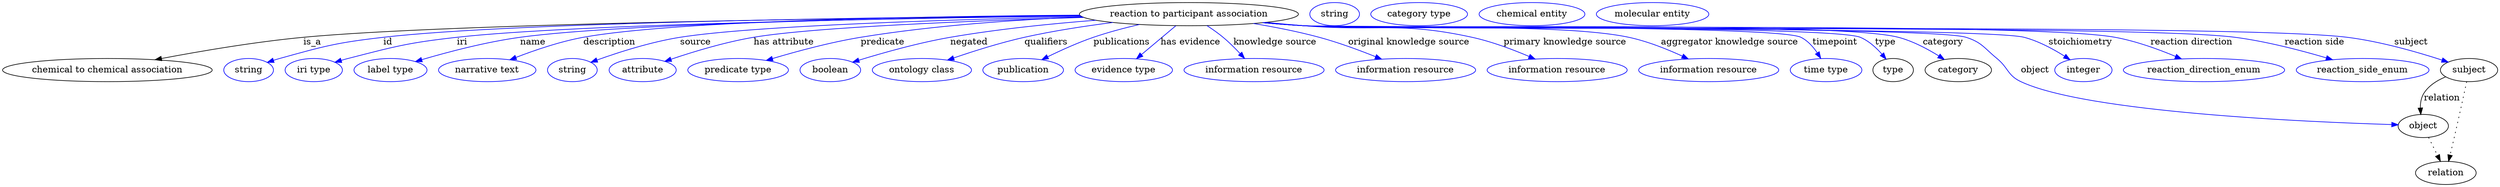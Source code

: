 digraph {
	graph [bb="0,0,3864.7,283"];
	node [label="\N"];
	"reaction to participant association"	[height=0.5,
		label="reaction to participant association",
		pos="1837.5,265",
		width=4.7121];
	"chemical to chemical association"	[height=0.5,
		pos="162.49,178",
		width=4.5135];
	"reaction to participant association" -> "chemical to chemical association"	[label=is_a,
		lp="482.49,221.5",
		pos="e,236.63,194.03 1669.2,262.57 1356.4,259.43 696.46,250.44 468.49,229 392.97,221.9 307.88,207.47 246.63,195.93"];
	id	[color=blue,
		height=0.5,
		label=string,
		pos="381.49,178",
		width=1.0652];
	"reaction to participant association" -> id	[color=blue,
		label=id,
		lp="600.49,221.5",
		pos="e,410.47,190.01 1669,262.82 1378.9,260.18 796.55,252.12 593.49,229 519.61,220.59 501.15,215.79 429.49,196 426.38,195.14 423.18,194.18 \
419.98,193.17",
		style=solid];
	iri	[color=blue,
		height=0.5,
		label="iri type",
		pos="482.49,178",
		width=1.2277];
	"reaction to participant association" -> iri	[color=blue,
		label=iri,
		lp="718.49,221.5",
		pos="e,515.1,190.16 1670,261.99 1402.7,258.25 891.16,248.72 710.49,229 631.8,220.41 612.21,215.46 535.49,196 532.06,195.13 528.52,194.16 \
524.99,193.14",
		style=solid];
	name	[color=blue,
		height=0.5,
		label="label type",
		pos="601.49,178",
		width=1.5707];
	"reaction to participant association" -> name	[color=blue,
		label=name,
		lp="822.49,221.5",
		pos="e,640.29,191.29 1669.4,262.52 1420.2,259.6 964.73,251.33 802.49,229 749.61,221.72 690.48,206.08 650.13,194.21",
		style=solid];
	description	[color=blue,
		height=0.5,
		label="narrative text",
		pos="751.49,178",
		width=2.0943];
	"reaction to participant association" -> description	[color=blue,
		label=description,
		lp="940.99,221.5",
		pos="e,786.56,193.96 1668.3,263.47 1439.2,261.76 1042.8,254.98 900.49,229 864.43,222.42 825.19,208.98 796.04,197.69",
		style=solid];
	source	[color=blue,
		height=0.5,
		label=string,
		pos="883.49,178",
		width=1.0652];
	"reaction to participant association" -> source	[color=blue,
		label=source,
		lp="1073.5,221.5",
		pos="e,912.02,190.18 1671.9,261.04 1477,256.78 1165,247.33 1049.5,229 1004.6,221.88 954.98,205.78 921.77,193.76",
		style=solid];
	"has attribute"	[color=blue,
		height=0.5,
		label=attribute,
		pos="991.49,178",
		width=1.4443];
	"reaction to participant association" -> "has attribute"	[color=blue,
		label="has attribute",
		lp="1210.5,221.5",
		pos="e,1025.9,191.55 1674.8,259.87 1507.4,254.84 1258.1,244.98 1163.5,229 1119.1,221.5 1069.9,206.5 1035.6,194.88",
		style=solid];
	predicate	[color=blue,
		height=0.5,
		label="predicate type",
		pos="1139.5,178",
		width=2.1665];
	"reaction to participant association" -> predicate	[color=blue,
		label=predicate,
		lp="1363.5,221.5",
		pos="e,1183.1,193 1673,260.52 1573.1,256.46 1443.3,247.73 1329.5,229 1282.7,221.3 1230.7,207.21 1192.9,195.94",
		style=solid];
	negated	[color=blue,
		height=0.5,
		label=boolean,
		pos="1282.5,178",
		width=1.2999];
	"reaction to participant association" -> negated	[color=blue,
		label=negated,
		lp="1496.5,221.5",
		pos="e,1316.8,190.34 1693.2,255.54 1624.5,250.19 1541.4,241.8 1467.5,229 1418.6,220.54 1364,204.99 1326.8,193.47",
		style=solid];
	qualifiers	[color=blue,
		height=0.5,
		label="ontology class",
		pos="1423.5,178",
		width=2.1304];
	"reaction to participant association" -> qualifiers	[color=blue,
		label=qualifiers,
		lp="1616,221.5",
		pos="e,1463.2,193.53 1719.6,252.03 1676.2,246.52 1626.9,238.95 1582.5,229 1545.2,220.63 1504,207.57 1472.9,196.9",
		style=solid];
	publications	[color=blue,
		height=0.5,
		label=publication,
		pos="1580.5,178",
		width=1.7332];
	"reaction to participant association" -> publications	[color=blue,
		label=publications,
		lp="1733.5,221.5",
		pos="e,1609.4,194.2 1760.6,248.86 1737.5,243.49 1712.2,236.81 1689.5,229 1665.2,220.66 1639.1,208.78 1618.5,198.69",
		style=solid];
	"has evidence"	[color=blue,
		height=0.5,
		label="evidence type",
		pos="1736.5,178",
		width=2.0943];
	"reaction to participant association" -> "has evidence"	[color=blue,
		label="has evidence",
		lp="1840,221.5",
		pos="e,1756.2,195.6 1817,246.8 1801.8,233.96 1780.8,216.27 1764,202.19",
		style=solid];
	"knowledge source"	[color=blue,
		height=0.5,
		label="information resource",
		pos="1938.5,178",
		width=3.015];
	"reaction to participant association" -> "knowledge source"	[color=blue,
		label="knowledge source",
		lp="1971,221.5",
		pos="e,1923.8,196.14 1865.5,247.13 1873.9,241.7 1882.8,235.42 1890.5,229 1899.7,221.33 1909,212.07 1916.9,203.61",
		style=solid];
	"original knowledge source"	[color=blue,
		height=0.5,
		label="information resource",
		pos="2173.5,178",
		width=3.015];
	"reaction to participant association" -> "original knowledge source"	[color=blue,
		label="original knowledge source",
		lp="2178.5,221.5",
		pos="e,2136.3,195.02 1937.4,250.45 1970.2,245.01 2006.7,237.88 2039.5,229 2069.1,220.97 2101.4,209.03 2126.9,198.83",
		style=solid];
	"primary knowledge source"	[color=blue,
		height=0.5,
		label="information resource",
		pos="2408.5,178",
		width=3.015];
	"reaction to participant association" -> "primary knowledge source"	[color=blue,
		label="primary knowledge source",
		lp="2420.5,221.5",
		pos="e,2374.3,195.12 1957.3,252.19 1977.1,250.37 1997.4,248.57 2016.5,247 2131.9,237.52 2163.3,253.78 2276.5,229 2306.9,222.33 2339.7,\
209.94 2365,199.16",
		style=solid];
	"aggregator knowledge source"	[color=blue,
		height=0.5,
		label="information resource",
		pos="2643.5,178",
		width=3.015];
	"reaction to participant association" -> "aggregator knowledge source"	[color=blue,
		label="aggregator knowledge source",
		lp="2676,221.5",
		pos="e,2611.8,195.34 1954.4,251.9 1975.1,250.04 1996.4,248.31 2016.5,247 2128.1,239.71 2410.1,252.26 2519.5,229 2548.2,222.89 2578.9,\
210.6 2602.5,199.73",
		style=solid];
	timepoint	[color=blue,
		height=0.5,
		label="time type",
		pos="2825.5,178",
		width=1.5346];
	"reaction to participant association" -> timepoint	[color=blue,
		label=timepoint,
		lp="2839.5,221.5",
		pos="e,2817.2,196.23 1953.4,251.77 1974.4,249.91 1996.1,248.21 2016.5,247 2059.2,244.48 2748.3,248.22 2786.5,229 2796.9,223.75 2805.4,\
214.27 2811.8,204.96",
		style=solid];
	type	[height=0.5,
		pos="2929.5,178",
		width=0.86659];
	"reaction to participant association" -> type	[color=blue,
		label=type,
		lp="2917.5,221.5",
		pos="e,2918.6,194.87 1952.9,251.77 1974.1,249.9 1995.9,248.19 2016.5,247 2064.3,244.23 2834.3,247.57 2878.5,229 2891.7,223.46 2903.3,\
212.78 2912.1,202.71",
		style=solid];
	category	[height=0.5,
		pos="3030.5,178",
		width=1.4263];
	"reaction to participant association" -> category	[color=blue,
		label=category,
		lp="3007,221.5",
		pos="e,3008.8,194.51 1952.9,251.75 1974.1,249.88 1995.9,248.18 2016.5,247 2118.7,241.16 2838.5,254.96 2937.5,229 2959.8,223.14 2982.7,\
210.93 3000.2,200.05",
		style=solid];
	object	[height=0.5,
		pos="3749.5,91",
		width=1.0832];
	"reaction to participant association" -> object	[color=blue,
		label=object,
		lp="3148.5,178",
		pos="e,3710.7,92.894 1952.5,251.76 1973.7,249.87 1995.8,248.16 2016.5,247 2073.4,243.8 2988.2,246.39 3042.5,229 3067.1,221.1 3070.6,212.56 \
3090.5,196 3107.9,181.53 3106.1,169.78 3126.5,160 3227.9,111.39 3571.7,96.947 3700.3,93.186",
		style=solid];
	stoichiometry	[color=blue,
		height=0.5,
		label=integer,
		pos="3223.5,178",
		width=1.2277];
	"reaction to participant association" -> stoichiometry	[color=blue,
		label=stoichiometry,
		lp="3219,221.5",
		pos="e,3202.8,194.05 1952.5,251.74 1973.7,249.85 1995.8,248.15 2016.5,247 2078.3,243.57 3071.6,244.75 3131.5,229 3153.9,223.1 3176.9,\
210.64 3194.3,199.63",
		style=solid];
	"reaction direction"	[color=blue,
		height=0.5,
		label=reaction_direction_enum,
		pos="3410.5,178",
		width=3.4664];
	"reaction to participant association" -> "reaction direction"	[color=blue,
		label="reaction direction",
		lp="3391,221.5",
		pos="e,3375.7,195.3 1952.5,251.7 1973.7,249.82 1995.8,248.13 2016.5,247 2155.8,239.4 3135.2,254.12 3272.5,229 3304.9,223.08 3339.7,210.41 \
3366.3,199.3",
		style=solid];
	"reaction side"	[color=blue,
		height=0.5,
		label=reaction_side_enum,
		pos="3655.5,178",
		width=2.8525];
	"reaction to participant association" -> "reaction side"	[color=blue,
		label="reaction side",
		lp="3581,221.5",
		pos="e,3609.1,194.08 1952,251.72 1973.4,249.82 1995.6,248.12 2016.5,247 2176.5,238.42 3299.6,249.85 3458.5,229 3506.9,222.65 3560.5,208.57 \
3599.5,196.97",
		style=solid];
	subject	[height=0.5,
		pos="3820.5,178",
		width=1.2277];
	"reaction to participant association" -> subject	[color=blue,
		label=subject,
		lp="3730.5,221.5",
		pos="e,3788.2,190.37 1952,251.69 1973.4,249.8 1995.6,248.11 2016.5,247 2195.7,237.51 3453.4,251.3 3631.5,229 3683.1,222.53 3740.7,205.88 \
3778.6,193.56",
		style=solid];
	association_type	[color=blue,
		height=0.5,
		label=string,
		pos="2063.5,265",
		width=1.0652];
	association_category	[color=blue,
		height=0.5,
		label="category type",
		pos="2194.5,265",
		width=2.0762];
	relation	[height=0.5,
		pos="3784.5,18",
		width=1.2999];
	object -> relation	[pos="e,3776,36.198 3757.8,73.174 3761.9,64.896 3766.9,54.723 3771.5,45.438",
		style=dotted];
	"chemical to chemical association_object"	[color=blue,
		height=0.5,
		label="chemical entity",
		pos="2369.5,265",
		width=2.2748];
	subject -> object	[label=relation,
		lp="3778.5,134.5",
		pos="e,3745.7,109.01 3784.1,167.42 3771.3,162.12 3758.1,154.06 3750.5,142 3746.2,135.26 3744.9,126.93 3744.9,119.01"];
	subject -> relation	[pos="e,3788.7,36.005 3816.8,160.05 3812.4,139.44 3804.6,103.63 3797.5,73 3795.4,64.183 3793.2,54.574 3791.1,45.938",
		style=dotted];
	"reaction to participant association_subject"	[color=blue,
		height=0.5,
		label="molecular entity",
		pos="2556.5,265",
		width=2.4192];
}

